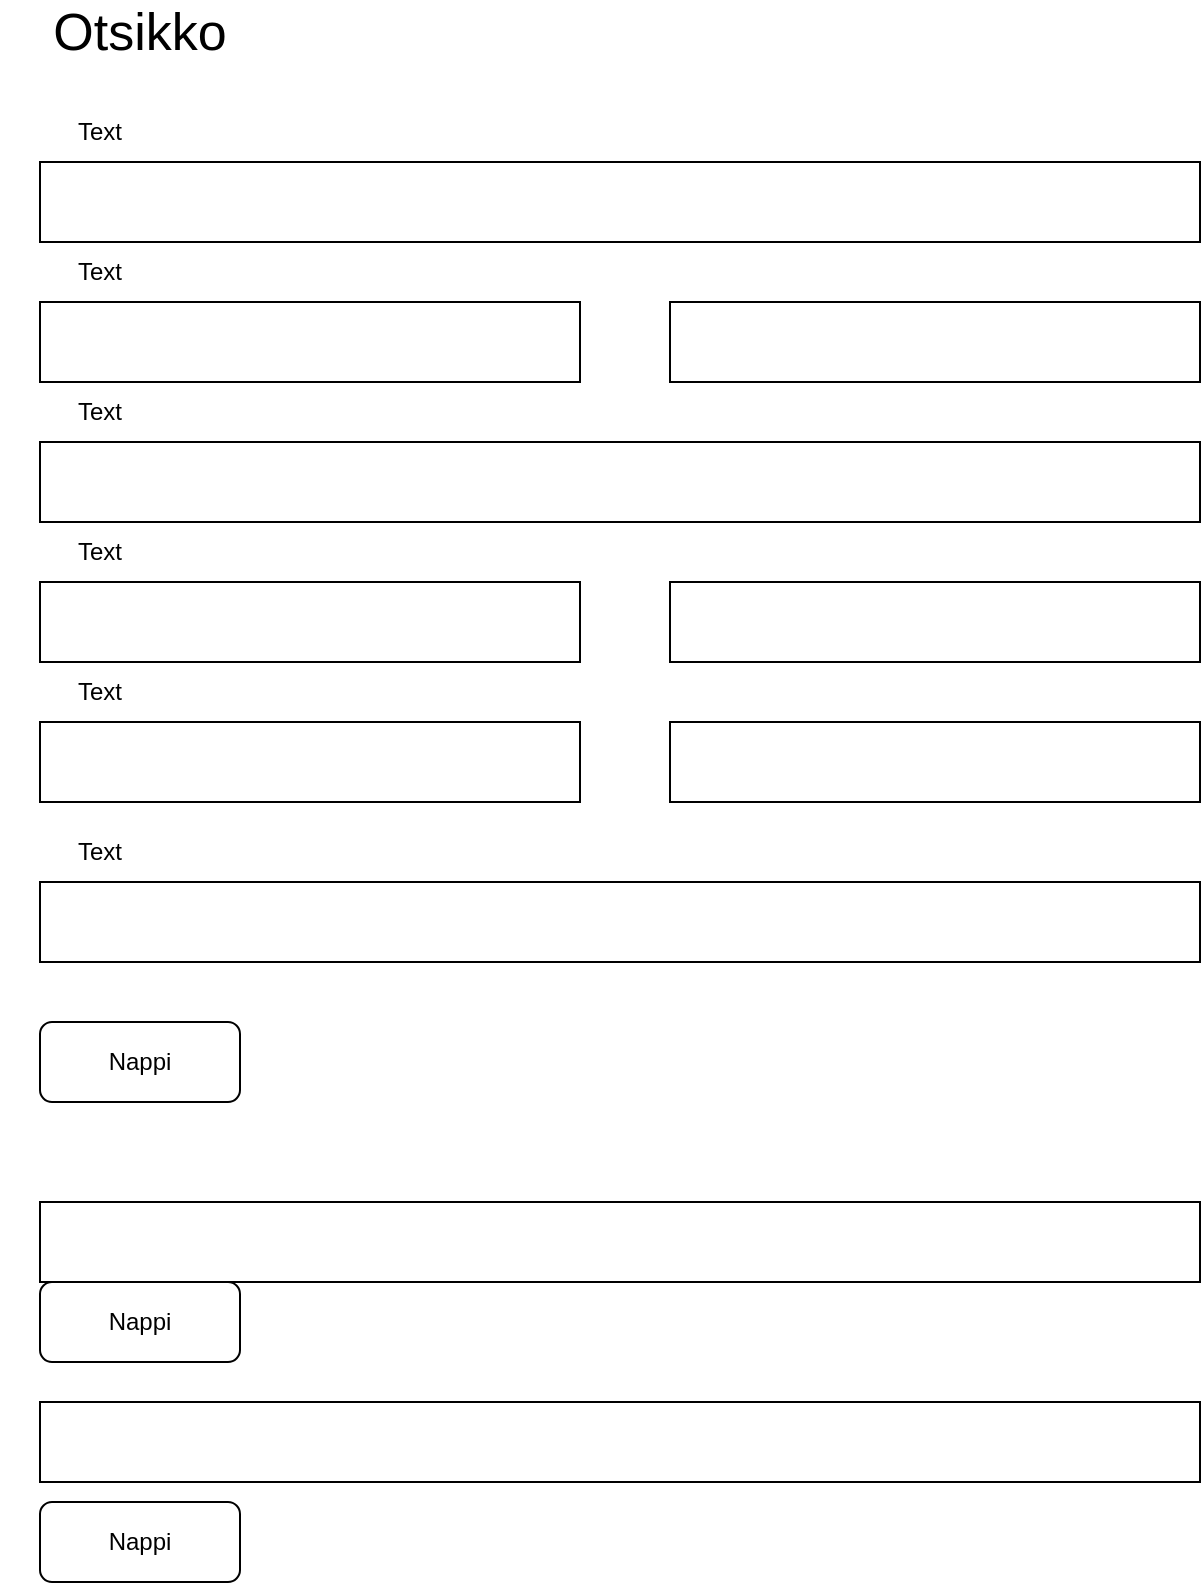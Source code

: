 <mxfile version="16.5.3" type="device"><diagram id="RAb0VAvKOehCLZJrWXM3" name="Page-1"><mxGraphModel dx="1422" dy="737" grid="1" gridSize="10" guides="1" tooltips="1" connect="1" arrows="1" fold="1" page="1" pageScale="1" pageWidth="850" pageHeight="1100" math="0" shadow="0"><root><mxCell id="0"/><mxCell id="1" parent="0"/><mxCell id="VcHt3_gSMGlQjRDrZTow-1" value="" style="rounded=0;whiteSpace=wrap;html=1;" vertex="1" parent="1"><mxGeometry x="120" y="160" width="270" height="40" as="geometry"/></mxCell><mxCell id="VcHt3_gSMGlQjRDrZTow-2" value="" style="rounded=0;whiteSpace=wrap;html=1;" vertex="1" parent="1"><mxGeometry x="435" y="160" width="265" height="40" as="geometry"/></mxCell><mxCell id="VcHt3_gSMGlQjRDrZTow-3" value="" style="rounded=0;whiteSpace=wrap;html=1;" vertex="1" parent="1"><mxGeometry x="120" y="230" width="580" height="40" as="geometry"/></mxCell><mxCell id="VcHt3_gSMGlQjRDrZTow-4" value="" style="rounded=0;whiteSpace=wrap;html=1;" vertex="1" parent="1"><mxGeometry x="120" y="90" width="580" height="40" as="geometry"/></mxCell><mxCell id="VcHt3_gSMGlQjRDrZTow-5" value="" style="rounded=0;whiteSpace=wrap;html=1;" vertex="1" parent="1"><mxGeometry x="120" y="300" width="270" height="40" as="geometry"/></mxCell><mxCell id="VcHt3_gSMGlQjRDrZTow-6" value="" style="rounded=0;whiteSpace=wrap;html=1;" vertex="1" parent="1"><mxGeometry x="435" y="300" width="265" height="40" as="geometry"/></mxCell><mxCell id="VcHt3_gSMGlQjRDrZTow-7" value="" style="rounded=0;whiteSpace=wrap;html=1;" vertex="1" parent="1"><mxGeometry x="120" y="370" width="270" height="40" as="geometry"/></mxCell><mxCell id="VcHt3_gSMGlQjRDrZTow-8" value="" style="rounded=0;whiteSpace=wrap;html=1;" vertex="1" parent="1"><mxGeometry x="435" y="370" width="265" height="40" as="geometry"/></mxCell><mxCell id="VcHt3_gSMGlQjRDrZTow-9" value="" style="rounded=0;whiteSpace=wrap;html=1;" vertex="1" parent="1"><mxGeometry x="120" y="450" width="580" height="40" as="geometry"/></mxCell><mxCell id="VcHt3_gSMGlQjRDrZTow-10" value="Nappi" style="rounded=1;whiteSpace=wrap;html=1;" vertex="1" parent="1"><mxGeometry x="120" y="520" width="100" height="40" as="geometry"/></mxCell><mxCell id="VcHt3_gSMGlQjRDrZTow-14" value="Text" style="text;html=1;strokeColor=none;fillColor=none;align=center;verticalAlign=middle;whiteSpace=wrap;rounded=0;" vertex="1" parent="1"><mxGeometry x="120" y="60" width="60" height="30" as="geometry"/></mxCell><mxCell id="VcHt3_gSMGlQjRDrZTow-15" value="&lt;font style=&quot;font-size: 26px&quot;&gt;Otsikko&lt;/font&gt;" style="text;html=1;strokeColor=none;fillColor=none;align=center;verticalAlign=middle;whiteSpace=wrap;rounded=0;" vertex="1" parent="1"><mxGeometry x="100" y="10" width="140" height="30" as="geometry"/></mxCell><mxCell id="VcHt3_gSMGlQjRDrZTow-16" value="Text" style="text;html=1;strokeColor=none;fillColor=none;align=center;verticalAlign=middle;whiteSpace=wrap;rounded=0;" vertex="1" parent="1"><mxGeometry x="120" y="130" width="60" height="30" as="geometry"/></mxCell><mxCell id="VcHt3_gSMGlQjRDrZTow-17" value="Text" style="text;html=1;strokeColor=none;fillColor=none;align=center;verticalAlign=middle;whiteSpace=wrap;rounded=0;" vertex="1" parent="1"><mxGeometry x="120" y="200" width="60" height="30" as="geometry"/></mxCell><mxCell id="VcHt3_gSMGlQjRDrZTow-18" value="Text" style="text;html=1;strokeColor=none;fillColor=none;align=center;verticalAlign=middle;whiteSpace=wrap;rounded=0;" vertex="1" parent="1"><mxGeometry x="120" y="270" width="60" height="30" as="geometry"/></mxCell><mxCell id="VcHt3_gSMGlQjRDrZTow-19" value="Text" style="text;html=1;strokeColor=none;fillColor=none;align=center;verticalAlign=middle;whiteSpace=wrap;rounded=0;" vertex="1" parent="1"><mxGeometry x="120" y="340" width="60" height="30" as="geometry"/></mxCell><mxCell id="VcHt3_gSMGlQjRDrZTow-20" value="Text" style="text;html=1;strokeColor=none;fillColor=none;align=center;verticalAlign=middle;whiteSpace=wrap;rounded=0;" vertex="1" parent="1"><mxGeometry x="120" y="420" width="60" height="30" as="geometry"/></mxCell><mxCell id="VcHt3_gSMGlQjRDrZTow-21" value="" style="rounded=0;whiteSpace=wrap;html=1;" vertex="1" parent="1"><mxGeometry x="120" y="610" width="580" height="40" as="geometry"/></mxCell><mxCell id="VcHt3_gSMGlQjRDrZTow-22" value="" style="rounded=0;whiteSpace=wrap;html=1;" vertex="1" parent="1"><mxGeometry x="120" y="710" width="580" height="40" as="geometry"/></mxCell><mxCell id="VcHt3_gSMGlQjRDrZTow-24" value="Nappi" style="rounded=1;whiteSpace=wrap;html=1;" vertex="1" parent="1"><mxGeometry x="120" y="650" width="100" height="40" as="geometry"/></mxCell><mxCell id="VcHt3_gSMGlQjRDrZTow-25" value="Nappi" style="rounded=1;whiteSpace=wrap;html=1;" vertex="1" parent="1"><mxGeometry x="120" y="760" width="100" height="40" as="geometry"/></mxCell></root></mxGraphModel></diagram></mxfile>